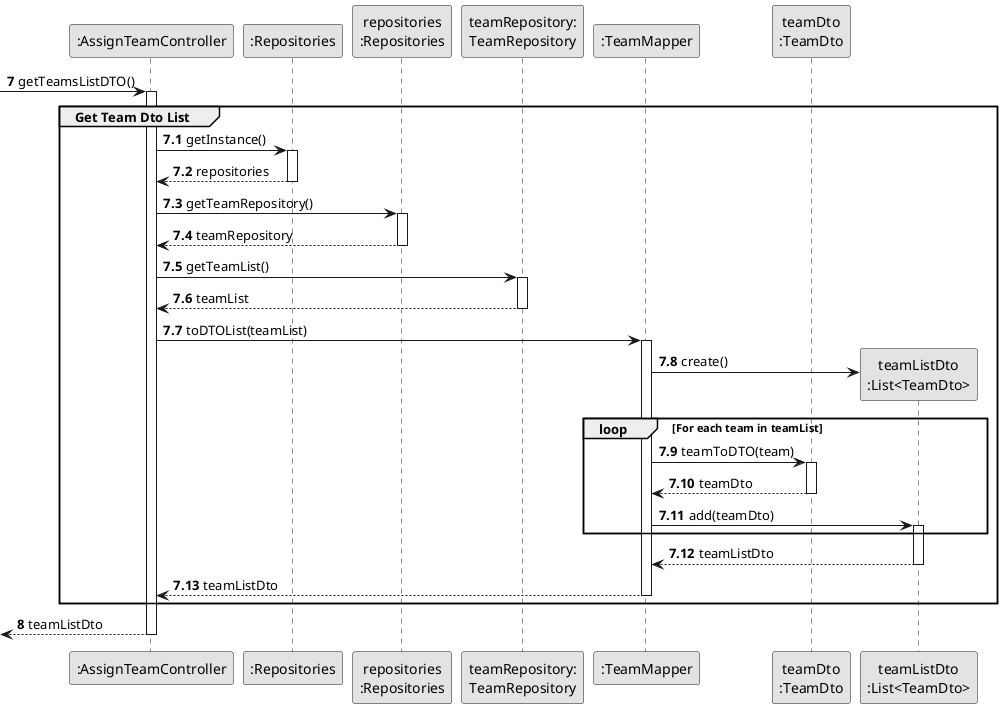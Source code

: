 @startuml
skinparam monochrome true
skinparam packageStyle rectangle
skinparam shadowing false

autonumber

'hide footbox

participant ":AssignTeamController" as CTRL
participant ":Repositories" as REP
participant "repositories\n:Repositories" as REPS
participant "teamRepository:\nTeamRepository" as teamRepository
participant ":TeamMapper" as teamMAPPER
participant "teamDto\n:TeamDto" as teamDTO
participant "teamListDto\n:List<TeamDto>" as teamListDTO

autonumber 7

 -> CTRL : getTeamsListDTO()
autonumber 7.1
activate CTRL
    group Get Team Dto List

            CTRL -> REP : getInstance()
            activate REP

            REP --> CTRL: repositories
            deactivate REP

            CTRL -> REPS : getTeamRepository()
            activate REPS

            REPS --> CTRL: teamRepository
            deactivate REPS

            CTRL -> teamRepository: getTeamList()
            activate teamRepository

            teamRepository --> CTRL : teamList
            deactivate teamRepository

            CTRL -> teamMAPPER: toDTOList(teamList)
            activate teamMAPPER

                teamMAPPER -> teamListDTO** : create()

                loop For each team in teamList

                teamMAPPER -> teamDTO: teamToDTO(team)
                activate teamDTO

                teamDTO --> teamMAPPER: teamDto
                deactivate teamDTO

                teamMAPPER -> teamListDTO: add(teamDto)
                activate teamListDTO

                end

                teamListDTO --> teamMAPPER: teamListDto
                deactivate teamListDTO

            teamMAPPER --> CTRL : teamListDto
            deactivate teamMAPPER

    end
    autonumber 8
    <-- CTRL  : teamListDto
deactivate CTRL

@enduml
